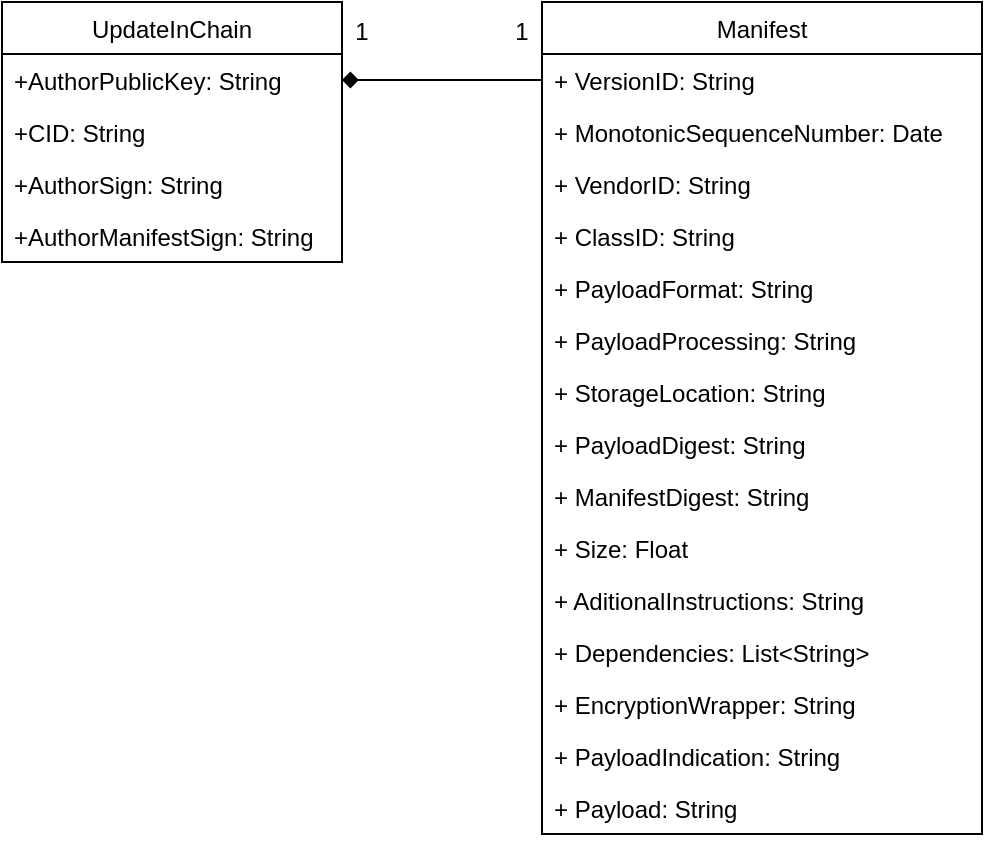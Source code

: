 <mxfile version="20.8.3" type="device"><diagram id="C5RBs43oDa-KdzZeNtuy" name="Page-1"><mxGraphModel dx="1621" dy="683" grid="1" gridSize="10" guides="1" tooltips="1" connect="1" arrows="1" fold="1" page="1" pageScale="1" pageWidth="827" pageHeight="1169" math="0" shadow="0"><root><mxCell id="WIyWlLk6GJQsqaUBKTNV-0"/><mxCell id="WIyWlLk6GJQsqaUBKTNV-1" parent="WIyWlLk6GJQsqaUBKTNV-0"/><mxCell id="cRvXJBSxjH1CWa1otkGa-0" value="Manifest" style="swimlane;fontStyle=0;childLayout=stackLayout;horizontal=1;startSize=26;fillColor=none;horizontalStack=0;resizeParent=1;resizeParentMax=0;resizeLast=0;collapsible=1;marginBottom=0;" parent="WIyWlLk6GJQsqaUBKTNV-1" vertex="1"><mxGeometry x="220" y="280" width="220" height="416" as="geometry"/></mxCell><mxCell id="cRvXJBSxjH1CWa1otkGa-1" value="+ VersionID: String" style="text;strokeColor=none;fillColor=none;align=left;verticalAlign=top;spacingLeft=4;spacingRight=4;overflow=hidden;rotatable=0;points=[[0,0.5],[1,0.5]];portConstraint=eastwest;" parent="cRvXJBSxjH1CWa1otkGa-0" vertex="1"><mxGeometry y="26" width="220" height="26" as="geometry"/></mxCell><mxCell id="cRvXJBSxjH1CWa1otkGa-2" value="+ MonotonicSequenceNumber: Date" style="text;strokeColor=none;fillColor=none;align=left;verticalAlign=top;spacingLeft=4;spacingRight=4;overflow=hidden;rotatable=0;points=[[0,0.5],[1,0.5]];portConstraint=eastwest;" parent="cRvXJBSxjH1CWa1otkGa-0" vertex="1"><mxGeometry y="52" width="220" height="26" as="geometry"/></mxCell><mxCell id="cRvXJBSxjH1CWa1otkGa-3" value="+ VendorID: String" style="text;strokeColor=none;fillColor=none;align=left;verticalAlign=top;spacingLeft=4;spacingRight=4;overflow=hidden;rotatable=0;points=[[0,0.5],[1,0.5]];portConstraint=eastwest;" parent="cRvXJBSxjH1CWa1otkGa-0" vertex="1"><mxGeometry y="78" width="220" height="26" as="geometry"/></mxCell><mxCell id="cRvXJBSxjH1CWa1otkGa-4" value="+ ClassID: String" style="text;strokeColor=none;fillColor=none;align=left;verticalAlign=top;spacingLeft=4;spacingRight=4;overflow=hidden;rotatable=0;points=[[0,0.5],[1,0.5]];portConstraint=eastwest;" parent="cRvXJBSxjH1CWa1otkGa-0" vertex="1"><mxGeometry y="104" width="220" height="26" as="geometry"/></mxCell><mxCell id="cRvXJBSxjH1CWa1otkGa-11" value="+ PayloadFormat: String" style="text;strokeColor=none;fillColor=none;align=left;verticalAlign=top;spacingLeft=4;spacingRight=4;overflow=hidden;rotatable=0;points=[[0,0.5],[1,0.5]];portConstraint=eastwest;" parent="cRvXJBSxjH1CWa1otkGa-0" vertex="1"><mxGeometry y="130" width="220" height="26" as="geometry"/></mxCell><mxCell id="cRvXJBSxjH1CWa1otkGa-10" value="+ PayloadProcessing: String" style="text;strokeColor=none;fillColor=none;align=left;verticalAlign=top;spacingLeft=4;spacingRight=4;overflow=hidden;rotatable=0;points=[[0,0.5],[1,0.5]];portConstraint=eastwest;" parent="cRvXJBSxjH1CWa1otkGa-0" vertex="1"><mxGeometry y="156" width="220" height="26" as="geometry"/></mxCell><mxCell id="cRvXJBSxjH1CWa1otkGa-9" value="+ StorageLocation: String" style="text;strokeColor=none;fillColor=none;align=left;verticalAlign=top;spacingLeft=4;spacingRight=4;overflow=hidden;rotatable=0;points=[[0,0.5],[1,0.5]];portConstraint=eastwest;" parent="cRvXJBSxjH1CWa1otkGa-0" vertex="1"><mxGeometry y="182" width="220" height="26" as="geometry"/></mxCell><mxCell id="cRvXJBSxjH1CWa1otkGa-7" value="+ PayloadDigest: String" style="text;strokeColor=none;fillColor=none;align=left;verticalAlign=top;spacingLeft=4;spacingRight=4;overflow=hidden;rotatable=0;points=[[0,0.5],[1,0.5]];portConstraint=eastwest;" parent="cRvXJBSxjH1CWa1otkGa-0" vertex="1"><mxGeometry y="208" width="220" height="26" as="geometry"/></mxCell><mxCell id="cRvXJBSxjH1CWa1otkGa-16" value="+ ManifestDigest: String" style="text;strokeColor=none;fillColor=none;align=left;verticalAlign=top;spacingLeft=4;spacingRight=4;overflow=hidden;rotatable=0;points=[[0,0.5],[1,0.5]];portConstraint=eastwest;" parent="cRvXJBSxjH1CWa1otkGa-0" vertex="1"><mxGeometry y="234" width="220" height="26" as="geometry"/></mxCell><mxCell id="cRvXJBSxjH1CWa1otkGa-6" value="+ Size: Float" style="text;strokeColor=none;fillColor=none;align=left;verticalAlign=top;spacingLeft=4;spacingRight=4;overflow=hidden;rotatable=0;points=[[0,0.5],[1,0.5]];portConstraint=eastwest;" parent="cRvXJBSxjH1CWa1otkGa-0" vertex="1"><mxGeometry y="260" width="220" height="26" as="geometry"/></mxCell><mxCell id="cRvXJBSxjH1CWa1otkGa-5" value="+ AditionalInstructions: String" style="text;strokeColor=none;fillColor=none;align=left;verticalAlign=top;spacingLeft=4;spacingRight=4;overflow=hidden;rotatable=0;points=[[0,0.5],[1,0.5]];portConstraint=eastwest;" parent="cRvXJBSxjH1CWa1otkGa-0" vertex="1"><mxGeometry y="286" width="220" height="26" as="geometry"/></mxCell><mxCell id="cRvXJBSxjH1CWa1otkGa-13" value="+ Dependencies: List&lt;String&gt;" style="text;strokeColor=none;fillColor=none;align=left;verticalAlign=top;spacingLeft=4;spacingRight=4;overflow=hidden;rotatable=0;points=[[0,0.5],[1,0.5]];portConstraint=eastwest;" parent="cRvXJBSxjH1CWa1otkGa-0" vertex="1"><mxGeometry y="312" width="220" height="26" as="geometry"/></mxCell><mxCell id="cRvXJBSxjH1CWa1otkGa-12" value="+ EncryptionWrapper: String" style="text;strokeColor=none;fillColor=none;align=left;verticalAlign=top;spacingLeft=4;spacingRight=4;overflow=hidden;rotatable=0;points=[[0,0.5],[1,0.5]];portConstraint=eastwest;" parent="cRvXJBSxjH1CWa1otkGa-0" vertex="1"><mxGeometry y="338" width="220" height="26" as="geometry"/></mxCell><mxCell id="iSgHxCMA-Z5xNSsVDMEN-0" value="+ PayloadIndication: String" style="text;strokeColor=none;fillColor=none;align=left;verticalAlign=top;spacingLeft=4;spacingRight=4;overflow=hidden;rotatable=0;points=[[0,0.5],[1,0.5]];portConstraint=eastwest;" vertex="1" parent="cRvXJBSxjH1CWa1otkGa-0"><mxGeometry y="364" width="220" height="26" as="geometry"/></mxCell><mxCell id="cRvXJBSxjH1CWa1otkGa-14" value="+ Payload: String" style="text;strokeColor=none;fillColor=none;align=left;verticalAlign=top;spacingLeft=4;spacingRight=4;overflow=hidden;rotatable=0;points=[[0,0.5],[1,0.5]];portConstraint=eastwest;" parent="cRvXJBSxjH1CWa1otkGa-0" vertex="1"><mxGeometry y="390" width="220" height="26" as="geometry"/></mxCell><mxCell id="cRvXJBSxjH1CWa1otkGa-17" value="UpdateInChain" style="swimlane;fontStyle=0;childLayout=stackLayout;horizontal=1;startSize=26;fillColor=none;horizontalStack=0;resizeParent=1;resizeParentMax=0;resizeLast=0;collapsible=1;marginBottom=0;" parent="WIyWlLk6GJQsqaUBKTNV-1" vertex="1"><mxGeometry x="-50" y="280" width="170" height="130" as="geometry"/></mxCell><mxCell id="cRvXJBSxjH1CWa1otkGa-20" value="+AuthorPublicKey: String" style="text;strokeColor=none;fillColor=none;align=left;verticalAlign=top;spacingLeft=4;spacingRight=4;overflow=hidden;rotatable=0;points=[[0,0.5],[1,0.5]];portConstraint=eastwest;" parent="cRvXJBSxjH1CWa1otkGa-17" vertex="1"><mxGeometry y="26" width="170" height="26" as="geometry"/></mxCell><mxCell id="iSgHxCMA-Z5xNSsVDMEN-1" value="+CID: String" style="text;strokeColor=none;fillColor=none;align=left;verticalAlign=top;spacingLeft=4;spacingRight=4;overflow=hidden;rotatable=0;points=[[0,0.5],[1,0.5]];portConstraint=eastwest;" vertex="1" parent="cRvXJBSxjH1CWa1otkGa-17"><mxGeometry y="52" width="170" height="26" as="geometry"/></mxCell><mxCell id="zquJN5j_Hhdo7x4ICGKE-13" value="+AuthorSign: String" style="text;strokeColor=none;fillColor=none;align=left;verticalAlign=top;spacingLeft=4;spacingRight=4;overflow=hidden;rotatable=0;points=[[0,0.5],[1,0.5]];portConstraint=eastwest;" parent="cRvXJBSxjH1CWa1otkGa-17" vertex="1"><mxGeometry y="78" width="170" height="26" as="geometry"/></mxCell><mxCell id="zquJN5j_Hhdo7x4ICGKE-19" value="+AuthorManifestSign: String" style="text;strokeColor=none;fillColor=none;align=left;verticalAlign=top;spacingLeft=4;spacingRight=4;overflow=hidden;rotatable=0;points=[[0,0.5],[1,0.5]];portConstraint=eastwest;" parent="cRvXJBSxjH1CWa1otkGa-17" vertex="1"><mxGeometry y="104" width="170" height="26" as="geometry"/></mxCell><mxCell id="cRvXJBSxjH1CWa1otkGa-21" style="edgeStyle=orthogonalEdgeStyle;rounded=0;orthogonalLoop=1;jettySize=auto;html=1;exitX=0;exitY=0.5;exitDx=0;exitDy=0;entryX=1;entryY=0.5;entryDx=0;entryDy=0;endArrow=diamond;endFill=1;" parent="WIyWlLk6GJQsqaUBKTNV-1" source="cRvXJBSxjH1CWa1otkGa-1" target="cRvXJBSxjH1CWa1otkGa-20" edge="1"><mxGeometry relative="1" as="geometry"><mxPoint x="160" y="317" as="targetPoint"/></mxGeometry></mxCell><mxCell id="cRvXJBSxjH1CWa1otkGa-22" value="1" style="text;html=1;strokeColor=none;fillColor=none;align=center;verticalAlign=middle;whiteSpace=wrap;rounded=0;" parent="WIyWlLk6GJQsqaUBKTNV-1" vertex="1"><mxGeometry x="100" y="280" width="60" height="30" as="geometry"/></mxCell><mxCell id="cRvXJBSxjH1CWa1otkGa-23" value="1" style="text;html=1;strokeColor=none;fillColor=none;align=center;verticalAlign=middle;whiteSpace=wrap;rounded=0;" parent="WIyWlLk6GJQsqaUBKTNV-1" vertex="1"><mxGeometry x="190" y="280" width="40" height="30" as="geometry"/></mxCell></root></mxGraphModel></diagram></mxfile>